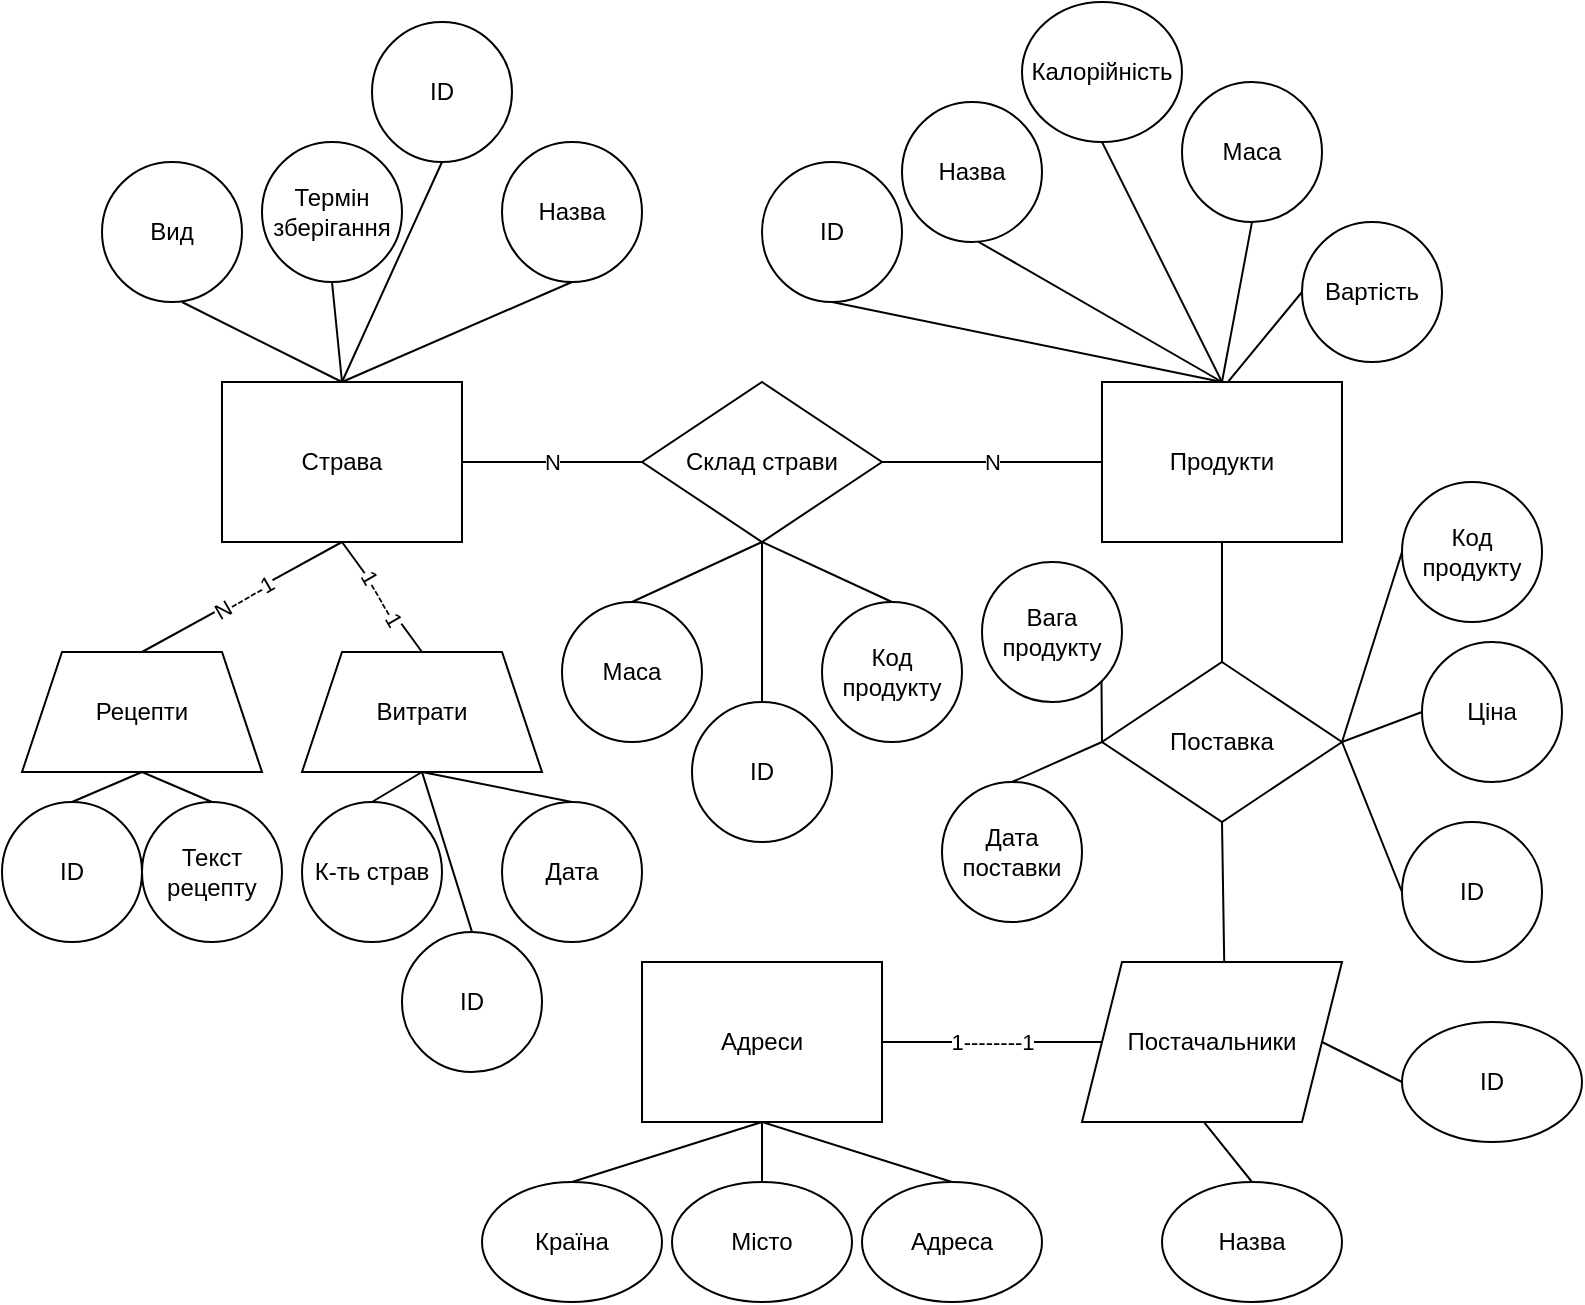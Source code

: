 <mxfile version="23.1.1" type="github">
  <diagram name="Страница — 1" id="vTmRx69KWSFryIIJTWgX">
    <mxGraphModel dx="1405" dy="713" grid="1" gridSize="10" guides="1" tooltips="1" connect="1" arrows="1" fold="1" page="1" pageScale="1" pageWidth="827" pageHeight="1169" math="0" shadow="0">
      <root>
        <mxCell id="0" />
        <mxCell id="1" parent="0" />
        <mxCell id="7x0zJqu1SEORnUCvoNw2-1" value="Страва" style="rounded=0;whiteSpace=wrap;html=1;" vertex="1" parent="1">
          <mxGeometry x="110" y="240" width="120" height="80" as="geometry" />
        </mxCell>
        <mxCell id="7x0zJqu1SEORnUCvoNw2-2" value="Продукти" style="rounded=0;whiteSpace=wrap;html=1;" vertex="1" parent="1">
          <mxGeometry x="550" y="240" width="120" height="80" as="geometry" />
        </mxCell>
        <mxCell id="7x0zJqu1SEORnUCvoNw2-3" value="Склад страви" style="rhombus;whiteSpace=wrap;html=1;" vertex="1" parent="1">
          <mxGeometry x="320" y="240" width="120" height="80" as="geometry" />
        </mxCell>
        <mxCell id="7x0zJqu1SEORnUCvoNw2-9" value="" style="endArrow=none;html=1;rounded=0;exitX=1;exitY=0.5;exitDx=0;exitDy=0;entryX=0;entryY=0.5;entryDx=0;entryDy=0;" edge="1" parent="1" source="7x0zJqu1SEORnUCvoNw2-1" target="7x0zJqu1SEORnUCvoNw2-3">
          <mxGeometry width="50" height="50" relative="1" as="geometry">
            <mxPoint x="310" y="310" as="sourcePoint" />
            <mxPoint x="360" y="260" as="targetPoint" />
          </mxGeometry>
        </mxCell>
        <mxCell id="7x0zJqu1SEORnUCvoNw2-11" value="N" style="edgeLabel;html=1;align=center;verticalAlign=middle;resizable=0;points=[];" vertex="1" connectable="0" parent="7x0zJqu1SEORnUCvoNw2-9">
          <mxGeometry x="0.004" relative="1" as="geometry">
            <mxPoint as="offset" />
          </mxGeometry>
        </mxCell>
        <mxCell id="7x0zJqu1SEORnUCvoNw2-10" value="" style="endArrow=none;html=1;rounded=0;entryX=0;entryY=0.5;entryDx=0;entryDy=0;exitX=1;exitY=0.5;exitDx=0;exitDy=0;" edge="1" parent="1" source="7x0zJqu1SEORnUCvoNw2-3" target="7x0zJqu1SEORnUCvoNw2-2">
          <mxGeometry width="50" height="50" relative="1" as="geometry">
            <mxPoint x="370" y="310" as="sourcePoint" />
            <mxPoint x="420" y="260" as="targetPoint" />
          </mxGeometry>
        </mxCell>
        <mxCell id="7x0zJqu1SEORnUCvoNw2-12" value="N" style="edgeLabel;html=1;align=center;verticalAlign=middle;resizable=0;points=[];" vertex="1" connectable="0" parent="7x0zJqu1SEORnUCvoNw2-10">
          <mxGeometry x="0.004" relative="1" as="geometry">
            <mxPoint as="offset" />
          </mxGeometry>
        </mxCell>
        <mxCell id="7x0zJqu1SEORnUCvoNw2-13" value="Вид" style="ellipse;whiteSpace=wrap;html=1;" vertex="1" parent="1">
          <mxGeometry x="50" y="130" width="70" height="70" as="geometry" />
        </mxCell>
        <mxCell id="7x0zJqu1SEORnUCvoNw2-14" value="ID" style="ellipse;whiteSpace=wrap;html=1;" vertex="1" parent="1">
          <mxGeometry x="185" y="60" width="70" height="70" as="geometry" />
        </mxCell>
        <mxCell id="7x0zJqu1SEORnUCvoNw2-15" value="Термін зберігання" style="ellipse;whiteSpace=wrap;html=1;" vertex="1" parent="1">
          <mxGeometry x="130" y="120" width="70" height="70" as="geometry" />
        </mxCell>
        <mxCell id="7x0zJqu1SEORnUCvoNw2-16" value="Назва" style="ellipse;whiteSpace=wrap;html=1;" vertex="1" parent="1">
          <mxGeometry x="250" y="120" width="70" height="70" as="geometry" />
        </mxCell>
        <mxCell id="7x0zJqu1SEORnUCvoNw2-17" value="" style="endArrow=none;html=1;rounded=0;exitX=0.5;exitY=1;exitDx=0;exitDy=0;entryX=0.5;entryY=0;entryDx=0;entryDy=0;" edge="1" parent="1" source="7x0zJqu1SEORnUCvoNw2-14" target="7x0zJqu1SEORnUCvoNw2-1">
          <mxGeometry width="50" height="50" relative="1" as="geometry">
            <mxPoint x="150" y="240" as="sourcePoint" />
            <mxPoint x="200" y="190" as="targetPoint" />
          </mxGeometry>
        </mxCell>
        <mxCell id="7x0zJqu1SEORnUCvoNw2-18" value="" style="endArrow=none;html=1;rounded=0;entryX=0.571;entryY=1;entryDx=0;entryDy=0;entryPerimeter=0;exitX=0.5;exitY=0;exitDx=0;exitDy=0;" edge="1" parent="1" source="7x0zJqu1SEORnUCvoNw2-1" target="7x0zJqu1SEORnUCvoNw2-13">
          <mxGeometry width="50" height="50" relative="1" as="geometry">
            <mxPoint x="150" y="240" as="sourcePoint" />
            <mxPoint x="200" y="190" as="targetPoint" />
          </mxGeometry>
        </mxCell>
        <mxCell id="7x0zJqu1SEORnUCvoNw2-19" value="" style="endArrow=none;html=1;rounded=0;entryX=0.5;entryY=1;entryDx=0;entryDy=0;exitX=0.5;exitY=0;exitDx=0;exitDy=0;" edge="1" parent="1" source="7x0zJqu1SEORnUCvoNw2-1" target="7x0zJqu1SEORnUCvoNw2-15">
          <mxGeometry width="50" height="50" relative="1" as="geometry">
            <mxPoint x="150" y="240" as="sourcePoint" />
            <mxPoint x="200" y="190" as="targetPoint" />
          </mxGeometry>
        </mxCell>
        <mxCell id="7x0zJqu1SEORnUCvoNw2-20" value="" style="endArrow=none;html=1;rounded=0;entryX=0.5;entryY=1;entryDx=0;entryDy=0;exitX=0.5;exitY=0;exitDx=0;exitDy=0;" edge="1" parent="1" source="7x0zJqu1SEORnUCvoNw2-1" target="7x0zJqu1SEORnUCvoNw2-16">
          <mxGeometry width="50" height="50" relative="1" as="geometry">
            <mxPoint x="150" y="240" as="sourcePoint" />
            <mxPoint x="200" y="190" as="targetPoint" />
          </mxGeometry>
        </mxCell>
        <mxCell id="7x0zJqu1SEORnUCvoNw2-21" value="ID" style="ellipse;whiteSpace=wrap;html=1;" vertex="1" parent="1">
          <mxGeometry x="380" y="130" width="70" height="70" as="geometry" />
        </mxCell>
        <mxCell id="7x0zJqu1SEORnUCvoNw2-22" value="Назва" style="ellipse;whiteSpace=wrap;html=1;" vertex="1" parent="1">
          <mxGeometry x="450" y="100" width="70" height="70" as="geometry" />
        </mxCell>
        <mxCell id="7x0zJqu1SEORnUCvoNw2-23" value="" style="endArrow=none;html=1;rounded=0;entryX=0.5;entryY=1;entryDx=0;entryDy=0;exitX=0.5;exitY=0;exitDx=0;exitDy=0;" edge="1" parent="1" source="7x0zJqu1SEORnUCvoNw2-2" target="7x0zJqu1SEORnUCvoNw2-21">
          <mxGeometry width="50" height="50" relative="1" as="geometry">
            <mxPoint x="540" y="260" as="sourcePoint" />
            <mxPoint x="590" y="210" as="targetPoint" />
          </mxGeometry>
        </mxCell>
        <mxCell id="7x0zJqu1SEORnUCvoNw2-24" value="" style="endArrow=none;html=1;rounded=0;entryX=0.544;entryY=0.997;entryDx=0;entryDy=0;entryPerimeter=0;exitX=0.5;exitY=0;exitDx=0;exitDy=0;" edge="1" parent="1" source="7x0zJqu1SEORnUCvoNw2-2" target="7x0zJqu1SEORnUCvoNw2-22">
          <mxGeometry width="50" height="50" relative="1" as="geometry">
            <mxPoint x="540" y="260" as="sourcePoint" />
            <mxPoint x="590" y="210" as="targetPoint" />
          </mxGeometry>
        </mxCell>
        <mxCell id="7x0zJqu1SEORnUCvoNw2-26" value="Маса" style="ellipse;whiteSpace=wrap;html=1;" vertex="1" parent="1">
          <mxGeometry x="590" y="90" width="70" height="70" as="geometry" />
        </mxCell>
        <mxCell id="7x0zJqu1SEORnUCvoNw2-27" value="Вартість" style="ellipse;whiteSpace=wrap;html=1;" vertex="1" parent="1">
          <mxGeometry x="650" y="160" width="70" height="70" as="geometry" />
        </mxCell>
        <mxCell id="7x0zJqu1SEORnUCvoNw2-28" value="" style="endArrow=none;html=1;rounded=0;entryX=0.5;entryY=1;entryDx=0;entryDy=0;exitX=0.5;exitY=0;exitDx=0;exitDy=0;" edge="1" parent="1" source="7x0zJqu1SEORnUCvoNw2-2" target="7x0zJqu1SEORnUCvoNw2-26">
          <mxGeometry width="50" height="50" relative="1" as="geometry">
            <mxPoint x="500" y="260" as="sourcePoint" />
            <mxPoint x="550" y="210" as="targetPoint" />
          </mxGeometry>
        </mxCell>
        <mxCell id="7x0zJqu1SEORnUCvoNw2-29" value="" style="endArrow=none;html=1;rounded=0;entryX=0;entryY=0.5;entryDx=0;entryDy=0;exitX=0.526;exitY=-0.003;exitDx=0;exitDy=0;exitPerimeter=0;" edge="1" parent="1" source="7x0zJqu1SEORnUCvoNw2-2" target="7x0zJqu1SEORnUCvoNw2-27">
          <mxGeometry width="50" height="50" relative="1" as="geometry">
            <mxPoint x="500" y="260" as="sourcePoint" />
            <mxPoint x="550" y="210" as="targetPoint" />
          </mxGeometry>
        </mxCell>
        <mxCell id="7x0zJqu1SEORnUCvoNw2-30" value="Калорійність" style="ellipse;whiteSpace=wrap;html=1;" vertex="1" parent="1">
          <mxGeometry x="510" y="50" width="80" height="70" as="geometry" />
        </mxCell>
        <mxCell id="7x0zJqu1SEORnUCvoNw2-31" value="" style="endArrow=none;html=1;rounded=0;entryX=0.5;entryY=1;entryDx=0;entryDy=0;exitX=0.5;exitY=0;exitDx=0;exitDy=0;" edge="1" parent="1" source="7x0zJqu1SEORnUCvoNw2-2" target="7x0zJqu1SEORnUCvoNw2-30">
          <mxGeometry width="50" height="50" relative="1" as="geometry">
            <mxPoint x="540" y="240" as="sourcePoint" />
            <mxPoint x="550" y="210" as="targetPoint" />
          </mxGeometry>
        </mxCell>
        <mxCell id="7x0zJqu1SEORnUCvoNw2-32" value="Маса" style="ellipse;whiteSpace=wrap;html=1;" vertex="1" parent="1">
          <mxGeometry x="280" y="350" width="70" height="70" as="geometry" />
        </mxCell>
        <mxCell id="7x0zJqu1SEORnUCvoNw2-33" value="Код продукту" style="ellipse;whiteSpace=wrap;html=1;" vertex="1" parent="1">
          <mxGeometry x="410" y="350" width="70" height="70" as="geometry" />
        </mxCell>
        <mxCell id="7x0zJqu1SEORnUCvoNw2-34" value="" style="endArrow=none;html=1;rounded=0;exitX=0.5;exitY=1;exitDx=0;exitDy=0;entryX=0.5;entryY=0;entryDx=0;entryDy=0;" edge="1" parent="1" source="7x0zJqu1SEORnUCvoNw2-3" target="7x0zJqu1SEORnUCvoNw2-33">
          <mxGeometry width="50" height="50" relative="1" as="geometry">
            <mxPoint x="400" y="330" as="sourcePoint" />
            <mxPoint x="450" y="280" as="targetPoint" />
          </mxGeometry>
        </mxCell>
        <mxCell id="7x0zJqu1SEORnUCvoNw2-36" value="" style="endArrow=none;html=1;rounded=0;entryX=0.5;entryY=0;entryDx=0;entryDy=0;exitX=0.5;exitY=1;exitDx=0;exitDy=0;" edge="1" parent="1" source="7x0zJqu1SEORnUCvoNw2-3" target="7x0zJqu1SEORnUCvoNw2-32">
          <mxGeometry width="50" height="50" relative="1" as="geometry">
            <mxPoint x="380" y="320" as="sourcePoint" />
            <mxPoint x="450" y="280" as="targetPoint" />
          </mxGeometry>
        </mxCell>
        <mxCell id="7x0zJqu1SEORnUCvoNw2-38" value="ID" style="ellipse;whiteSpace=wrap;html=1;" vertex="1" parent="1">
          <mxGeometry x="345" y="400" width="70" height="70" as="geometry" />
        </mxCell>
        <mxCell id="7x0zJqu1SEORnUCvoNw2-39" value="" style="endArrow=none;html=1;rounded=0;entryX=0.5;entryY=0;entryDx=0;entryDy=0;exitX=0.5;exitY=1;exitDx=0;exitDy=0;" edge="1" parent="1" source="7x0zJqu1SEORnUCvoNw2-3" target="7x0zJqu1SEORnUCvoNw2-38">
          <mxGeometry width="50" height="50" relative="1" as="geometry">
            <mxPoint x="380" y="320" as="sourcePoint" />
            <mxPoint x="450" y="280" as="targetPoint" />
          </mxGeometry>
        </mxCell>
        <mxCell id="7x0zJqu1SEORnUCvoNw2-40" value="Постачальники" style="shape=parallelogram;perimeter=parallelogramPerimeter;whiteSpace=wrap;html=1;fixedSize=1;" vertex="1" parent="1">
          <mxGeometry x="540" y="530" width="130" height="80" as="geometry" />
        </mxCell>
        <mxCell id="7x0zJqu1SEORnUCvoNw2-41" value="Поставка" style="rhombus;whiteSpace=wrap;html=1;" vertex="1" parent="1">
          <mxGeometry x="550" y="380" width="120" height="80" as="geometry" />
        </mxCell>
        <mxCell id="7x0zJqu1SEORnUCvoNw2-42" value="" style="endArrow=none;html=1;rounded=0;entryX=0.547;entryY=-0.001;entryDx=0;entryDy=0;entryPerimeter=0;exitX=0.5;exitY=1;exitDx=0;exitDy=0;" edge="1" parent="1" source="7x0zJqu1SEORnUCvoNw2-41" target="7x0zJqu1SEORnUCvoNw2-40">
          <mxGeometry width="50" height="50" relative="1" as="geometry">
            <mxPoint x="460" y="390" as="sourcePoint" />
            <mxPoint x="510" y="340" as="targetPoint" />
          </mxGeometry>
        </mxCell>
        <mxCell id="7x0zJqu1SEORnUCvoNw2-43" value="" style="endArrow=none;html=1;rounded=0;entryX=0.5;entryY=1;entryDx=0;entryDy=0;exitX=0.5;exitY=0;exitDx=0;exitDy=0;" edge="1" parent="1" source="7x0zJqu1SEORnUCvoNw2-41" target="7x0zJqu1SEORnUCvoNw2-2">
          <mxGeometry width="50" height="50" relative="1" as="geometry">
            <mxPoint x="460" y="390" as="sourcePoint" />
            <mxPoint x="510" y="340" as="targetPoint" />
          </mxGeometry>
        </mxCell>
        <mxCell id="7x0zJqu1SEORnUCvoNw2-44" value="ID" style="ellipse;whiteSpace=wrap;html=1;" vertex="1" parent="1">
          <mxGeometry x="700" y="460" width="70" height="70" as="geometry" />
        </mxCell>
        <mxCell id="7x0zJqu1SEORnUCvoNw2-45" value="Дата поставки" style="ellipse;whiteSpace=wrap;html=1;" vertex="1" parent="1">
          <mxGeometry x="470" y="440" width="70" height="70" as="geometry" />
        </mxCell>
        <mxCell id="7x0zJqu1SEORnUCvoNw2-46" value="Вага продукту" style="ellipse;whiteSpace=wrap;html=1;" vertex="1" parent="1">
          <mxGeometry x="490" y="330" width="70" height="70" as="geometry" />
        </mxCell>
        <mxCell id="7x0zJqu1SEORnUCvoNw2-47" value="Код продукту" style="ellipse;whiteSpace=wrap;html=1;" vertex="1" parent="1">
          <mxGeometry x="700" y="290" width="70" height="70" as="geometry" />
        </mxCell>
        <mxCell id="7x0zJqu1SEORnUCvoNw2-48" value="Ціна" style="ellipse;whiteSpace=wrap;html=1;" vertex="1" parent="1">
          <mxGeometry x="710" y="370" width="70" height="70" as="geometry" />
        </mxCell>
        <mxCell id="7x0zJqu1SEORnUCvoNw2-49" value="" style="endArrow=none;html=1;rounded=0;entryX=1;entryY=1;entryDx=0;entryDy=0;exitX=0;exitY=0.5;exitDx=0;exitDy=0;" edge="1" parent="1" source="7x0zJqu1SEORnUCvoNw2-41" target="7x0zJqu1SEORnUCvoNw2-46">
          <mxGeometry width="50" height="50" relative="1" as="geometry">
            <mxPoint x="580" y="440" as="sourcePoint" />
            <mxPoint x="630" y="390" as="targetPoint" />
          </mxGeometry>
        </mxCell>
        <mxCell id="7x0zJqu1SEORnUCvoNw2-50" value="" style="endArrow=none;html=1;rounded=0;exitX=0.5;exitY=0;exitDx=0;exitDy=0;entryX=0;entryY=0.5;entryDx=0;entryDy=0;" edge="1" parent="1" source="7x0zJqu1SEORnUCvoNw2-45" target="7x0zJqu1SEORnUCvoNw2-41">
          <mxGeometry width="50" height="50" relative="1" as="geometry">
            <mxPoint x="580" y="440" as="sourcePoint" />
            <mxPoint x="630" y="390" as="targetPoint" />
          </mxGeometry>
        </mxCell>
        <mxCell id="7x0zJqu1SEORnUCvoNw2-51" value="" style="endArrow=none;html=1;rounded=0;entryX=0;entryY=0.5;entryDx=0;entryDy=0;exitX=1;exitY=0.5;exitDx=0;exitDy=0;" edge="1" parent="1" source="7x0zJqu1SEORnUCvoNw2-41" target="7x0zJqu1SEORnUCvoNw2-47">
          <mxGeometry width="50" height="50" relative="1" as="geometry">
            <mxPoint x="580" y="440" as="sourcePoint" />
            <mxPoint x="630" y="390" as="targetPoint" />
          </mxGeometry>
        </mxCell>
        <mxCell id="7x0zJqu1SEORnUCvoNw2-52" value="" style="endArrow=none;html=1;rounded=0;entryX=0;entryY=0.5;entryDx=0;entryDy=0;exitX=1;exitY=0.5;exitDx=0;exitDy=0;" edge="1" parent="1" source="7x0zJqu1SEORnUCvoNw2-41" target="7x0zJqu1SEORnUCvoNw2-48">
          <mxGeometry width="50" height="50" relative="1" as="geometry">
            <mxPoint x="580" y="440" as="sourcePoint" />
            <mxPoint x="630" y="390" as="targetPoint" />
          </mxGeometry>
        </mxCell>
        <mxCell id="7x0zJqu1SEORnUCvoNw2-53" value="" style="endArrow=none;html=1;rounded=0;entryX=0;entryY=0.5;entryDx=0;entryDy=0;exitX=1;exitY=0.5;exitDx=0;exitDy=0;" edge="1" parent="1" source="7x0zJqu1SEORnUCvoNw2-41" target="7x0zJqu1SEORnUCvoNw2-44">
          <mxGeometry width="50" height="50" relative="1" as="geometry">
            <mxPoint x="580" y="440" as="sourcePoint" />
            <mxPoint x="630" y="390" as="targetPoint" />
          </mxGeometry>
        </mxCell>
        <mxCell id="7x0zJqu1SEORnUCvoNw2-55" value="Адреси" style="rounded=0;whiteSpace=wrap;html=1;" vertex="1" parent="1">
          <mxGeometry x="320" y="530" width="120" height="80" as="geometry" />
        </mxCell>
        <mxCell id="7x0zJqu1SEORnUCvoNw2-56" value="" style="endArrow=none;html=1;rounded=0;exitX=1;exitY=0.5;exitDx=0;exitDy=0;entryX=0;entryY=0.5;entryDx=0;entryDy=0;" edge="1" parent="1" source="7x0zJqu1SEORnUCvoNw2-55" target="7x0zJqu1SEORnUCvoNw2-40">
          <mxGeometry width="50" height="50" relative="1" as="geometry">
            <mxPoint x="580" y="520" as="sourcePoint" />
            <mxPoint x="630" y="470" as="targetPoint" />
          </mxGeometry>
        </mxCell>
        <mxCell id="7x0zJqu1SEORnUCvoNw2-57" value="1" style="edgeLabel;html=1;align=center;verticalAlign=middle;resizable=0;points=[];" vertex="1" connectable="0" parent="7x0zJqu1SEORnUCvoNw2-56">
          <mxGeometry x="-0.001" relative="1" as="geometry">
            <mxPoint as="offset" />
          </mxGeometry>
        </mxCell>
        <mxCell id="7x0zJqu1SEORnUCvoNw2-58" value="1--------1" style="edgeLabel;html=1;align=center;verticalAlign=middle;resizable=0;points=[];" vertex="1" connectable="0" parent="7x0zJqu1SEORnUCvoNw2-56">
          <mxGeometry x="-0.001" relative="1" as="geometry">
            <mxPoint as="offset" />
          </mxGeometry>
        </mxCell>
        <mxCell id="7x0zJqu1SEORnUCvoNw2-59" value="Адреса" style="ellipse;whiteSpace=wrap;html=1;" vertex="1" parent="1">
          <mxGeometry x="430" y="640" width="90" height="60" as="geometry" />
        </mxCell>
        <mxCell id="7x0zJqu1SEORnUCvoNw2-60" value="Місто" style="ellipse;whiteSpace=wrap;html=1;" vertex="1" parent="1">
          <mxGeometry x="335" y="640" width="90" height="60" as="geometry" />
        </mxCell>
        <mxCell id="7x0zJqu1SEORnUCvoNw2-61" value="Країна" style="ellipse;whiteSpace=wrap;html=1;" vertex="1" parent="1">
          <mxGeometry x="240" y="640" width="90" height="60" as="geometry" />
        </mxCell>
        <mxCell id="7x0zJqu1SEORnUCvoNw2-62" value="" style="endArrow=none;html=1;rounded=0;exitX=0.5;exitY=0;exitDx=0;exitDy=0;entryX=0.5;entryY=1;entryDx=0;entryDy=0;" edge="1" parent="1" source="7x0zJqu1SEORnUCvoNw2-61" target="7x0zJqu1SEORnUCvoNw2-55">
          <mxGeometry width="50" height="50" relative="1" as="geometry">
            <mxPoint x="330" y="660" as="sourcePoint" />
            <mxPoint x="380" y="610" as="targetPoint" />
          </mxGeometry>
        </mxCell>
        <mxCell id="7x0zJqu1SEORnUCvoNw2-63" value="" style="endArrow=none;html=1;rounded=0;exitX=0.5;exitY=0;exitDx=0;exitDy=0;entryX=0.5;entryY=1;entryDx=0;entryDy=0;" edge="1" parent="1" source="7x0zJqu1SEORnUCvoNw2-60" target="7x0zJqu1SEORnUCvoNw2-55">
          <mxGeometry width="50" height="50" relative="1" as="geometry">
            <mxPoint x="400" y="580" as="sourcePoint" />
            <mxPoint x="450" y="530" as="targetPoint" />
          </mxGeometry>
        </mxCell>
        <mxCell id="7x0zJqu1SEORnUCvoNw2-64" value="" style="endArrow=none;html=1;rounded=0;exitX=0.5;exitY=1;exitDx=0;exitDy=0;entryX=0.5;entryY=0;entryDx=0;entryDy=0;" edge="1" parent="1" source="7x0zJqu1SEORnUCvoNw2-55" target="7x0zJqu1SEORnUCvoNw2-59">
          <mxGeometry width="50" height="50" relative="1" as="geometry">
            <mxPoint x="400" y="580" as="sourcePoint" />
            <mxPoint x="450" y="530" as="targetPoint" />
          </mxGeometry>
        </mxCell>
        <mxCell id="7x0zJqu1SEORnUCvoNw2-65" value="Назва" style="ellipse;whiteSpace=wrap;html=1;" vertex="1" parent="1">
          <mxGeometry x="580" y="640" width="90" height="60" as="geometry" />
        </mxCell>
        <mxCell id="7x0zJqu1SEORnUCvoNw2-66" value="ID" style="ellipse;whiteSpace=wrap;html=1;" vertex="1" parent="1">
          <mxGeometry x="700" y="560" width="90" height="60" as="geometry" />
        </mxCell>
        <mxCell id="7x0zJqu1SEORnUCvoNw2-67" value="" style="endArrow=none;html=1;rounded=0;exitX=0.5;exitY=0;exitDx=0;exitDy=0;entryX=0.47;entryY=1.003;entryDx=0;entryDy=0;entryPerimeter=0;" edge="1" parent="1" source="7x0zJqu1SEORnUCvoNw2-65" target="7x0zJqu1SEORnUCvoNw2-40">
          <mxGeometry width="50" height="50" relative="1" as="geometry">
            <mxPoint x="580" y="580" as="sourcePoint" />
            <mxPoint x="630" y="530" as="targetPoint" />
          </mxGeometry>
        </mxCell>
        <mxCell id="7x0zJqu1SEORnUCvoNw2-68" value="" style="endArrow=none;html=1;rounded=0;entryX=0;entryY=0.5;entryDx=0;entryDy=0;exitX=1;exitY=0.5;exitDx=0;exitDy=0;" edge="1" parent="1" source="7x0zJqu1SEORnUCvoNw2-40" target="7x0zJqu1SEORnUCvoNw2-66">
          <mxGeometry width="50" height="50" relative="1" as="geometry">
            <mxPoint x="580" y="580" as="sourcePoint" />
            <mxPoint x="630" y="530" as="targetPoint" />
          </mxGeometry>
        </mxCell>
        <mxCell id="7x0zJqu1SEORnUCvoNw2-69" value="Витрати" style="shape=trapezoid;perimeter=trapezoidPerimeter;whiteSpace=wrap;html=1;fixedSize=1;" vertex="1" parent="1">
          <mxGeometry x="150" y="375" width="120" height="60" as="geometry" />
        </mxCell>
        <mxCell id="7x0zJqu1SEORnUCvoNw2-70" value="Рецепти" style="shape=trapezoid;perimeter=trapezoidPerimeter;whiteSpace=wrap;html=1;fixedSize=1;" vertex="1" parent="1">
          <mxGeometry x="10" y="375" width="120" height="60" as="geometry" />
        </mxCell>
        <mxCell id="7x0zJqu1SEORnUCvoNw2-71" value="" style="endArrow=none;html=1;rounded=0;entryX=0.5;entryY=1;entryDx=0;entryDy=0;exitX=0.5;exitY=0;exitDx=0;exitDy=0;" edge="1" parent="1" source="7x0zJqu1SEORnUCvoNw2-69" target="7x0zJqu1SEORnUCvoNw2-1">
          <mxGeometry width="50" height="50" relative="1" as="geometry">
            <mxPoint x="310" y="400" as="sourcePoint" />
            <mxPoint x="360" y="350" as="targetPoint" />
          </mxGeometry>
        </mxCell>
        <mxCell id="7x0zJqu1SEORnUCvoNw2-73" value="1-----1" style="edgeLabel;html=1;align=center;verticalAlign=middle;resizable=0;points=[];rotation=60;" vertex="1" connectable="0" parent="7x0zJqu1SEORnUCvoNw2-71">
          <mxGeometry x="-0.002" relative="1" as="geometry">
            <mxPoint as="offset" />
          </mxGeometry>
        </mxCell>
        <mxCell id="7x0zJqu1SEORnUCvoNw2-72" value="" style="endArrow=none;html=1;rounded=0;entryX=0.5;entryY=1;entryDx=0;entryDy=0;exitX=0.5;exitY=0;exitDx=0;exitDy=0;" edge="1" parent="1" source="7x0zJqu1SEORnUCvoNw2-70" target="7x0zJqu1SEORnUCvoNw2-1">
          <mxGeometry width="50" height="50" relative="1" as="geometry">
            <mxPoint x="310" y="400" as="sourcePoint" />
            <mxPoint x="360" y="350" as="targetPoint" />
          </mxGeometry>
        </mxCell>
        <mxCell id="7x0zJqu1SEORnUCvoNw2-74" value="N-----1" style="edgeLabel;html=1;align=center;verticalAlign=middle;resizable=0;points=[];rotation=-30;" vertex="1" connectable="0" parent="7x0zJqu1SEORnUCvoNw2-72">
          <mxGeometry x="-0.005" y="-1" relative="1" as="geometry">
            <mxPoint as="offset" />
          </mxGeometry>
        </mxCell>
        <mxCell id="7x0zJqu1SEORnUCvoNw2-75" value="Текст рецепту" style="ellipse;whiteSpace=wrap;html=1;" vertex="1" parent="1">
          <mxGeometry x="70" y="450" width="70" height="70" as="geometry" />
        </mxCell>
        <mxCell id="7x0zJqu1SEORnUCvoNw2-76" value="ID" style="ellipse;whiteSpace=wrap;html=1;" vertex="1" parent="1">
          <mxGeometry y="450" width="70" height="70" as="geometry" />
        </mxCell>
        <mxCell id="7x0zJqu1SEORnUCvoNw2-77" value="" style="endArrow=none;html=1;rounded=0;entryX=0.5;entryY=1;entryDx=0;entryDy=0;exitX=0.5;exitY=0;exitDx=0;exitDy=0;" edge="1" parent="1" source="7x0zJqu1SEORnUCvoNw2-75" target="7x0zJqu1SEORnUCvoNw2-70">
          <mxGeometry width="50" height="50" relative="1" as="geometry">
            <mxPoint x="310" y="400" as="sourcePoint" />
            <mxPoint x="360" y="350" as="targetPoint" />
          </mxGeometry>
        </mxCell>
        <mxCell id="7x0zJqu1SEORnUCvoNw2-78" value="" style="endArrow=none;html=1;rounded=0;entryX=0.5;entryY=1;entryDx=0;entryDy=0;exitX=0.5;exitY=0;exitDx=0;exitDy=0;" edge="1" parent="1" source="7x0zJqu1SEORnUCvoNw2-76" target="7x0zJqu1SEORnUCvoNw2-70">
          <mxGeometry width="50" height="50" relative="1" as="geometry">
            <mxPoint x="310" y="400" as="sourcePoint" />
            <mxPoint x="360" y="350" as="targetPoint" />
          </mxGeometry>
        </mxCell>
        <mxCell id="7x0zJqu1SEORnUCvoNw2-79" value="ID" style="ellipse;whiteSpace=wrap;html=1;" vertex="1" parent="1">
          <mxGeometry x="200" y="515" width="70" height="70" as="geometry" />
        </mxCell>
        <mxCell id="7x0zJqu1SEORnUCvoNw2-80" value="К-ть страв" style="ellipse;whiteSpace=wrap;html=1;" vertex="1" parent="1">
          <mxGeometry x="150" y="450" width="70" height="70" as="geometry" />
        </mxCell>
        <mxCell id="7x0zJqu1SEORnUCvoNw2-81" value="Дата" style="ellipse;whiteSpace=wrap;html=1;" vertex="1" parent="1">
          <mxGeometry x="250" y="450" width="70" height="70" as="geometry" />
        </mxCell>
        <mxCell id="7x0zJqu1SEORnUCvoNw2-82" value="" style="endArrow=none;html=1;rounded=0;entryX=0.5;entryY=1;entryDx=0;entryDy=0;exitX=0.5;exitY=0;exitDx=0;exitDy=0;" edge="1" parent="1" source="7x0zJqu1SEORnUCvoNw2-80" target="7x0zJqu1SEORnUCvoNw2-69">
          <mxGeometry width="50" height="50" relative="1" as="geometry">
            <mxPoint x="310" y="480" as="sourcePoint" />
            <mxPoint x="360" y="430" as="targetPoint" />
          </mxGeometry>
        </mxCell>
        <mxCell id="7x0zJqu1SEORnUCvoNw2-83" value="" style="endArrow=none;html=1;rounded=0;entryX=0.5;entryY=1;entryDx=0;entryDy=0;exitX=0.5;exitY=0;exitDx=0;exitDy=0;" edge="1" parent="1" source="7x0zJqu1SEORnUCvoNw2-79" target="7x0zJqu1SEORnUCvoNw2-69">
          <mxGeometry width="50" height="50" relative="1" as="geometry">
            <mxPoint x="310" y="480" as="sourcePoint" />
            <mxPoint x="360" y="430" as="targetPoint" />
          </mxGeometry>
        </mxCell>
        <mxCell id="7x0zJqu1SEORnUCvoNw2-84" value="" style="endArrow=none;html=1;rounded=0;entryX=0.5;entryY=1;entryDx=0;entryDy=0;exitX=0.5;exitY=0;exitDx=0;exitDy=0;" edge="1" parent="1" source="7x0zJqu1SEORnUCvoNw2-81" target="7x0zJqu1SEORnUCvoNw2-69">
          <mxGeometry width="50" height="50" relative="1" as="geometry">
            <mxPoint x="310" y="480" as="sourcePoint" />
            <mxPoint x="360" y="430" as="targetPoint" />
          </mxGeometry>
        </mxCell>
      </root>
    </mxGraphModel>
  </diagram>
</mxfile>
